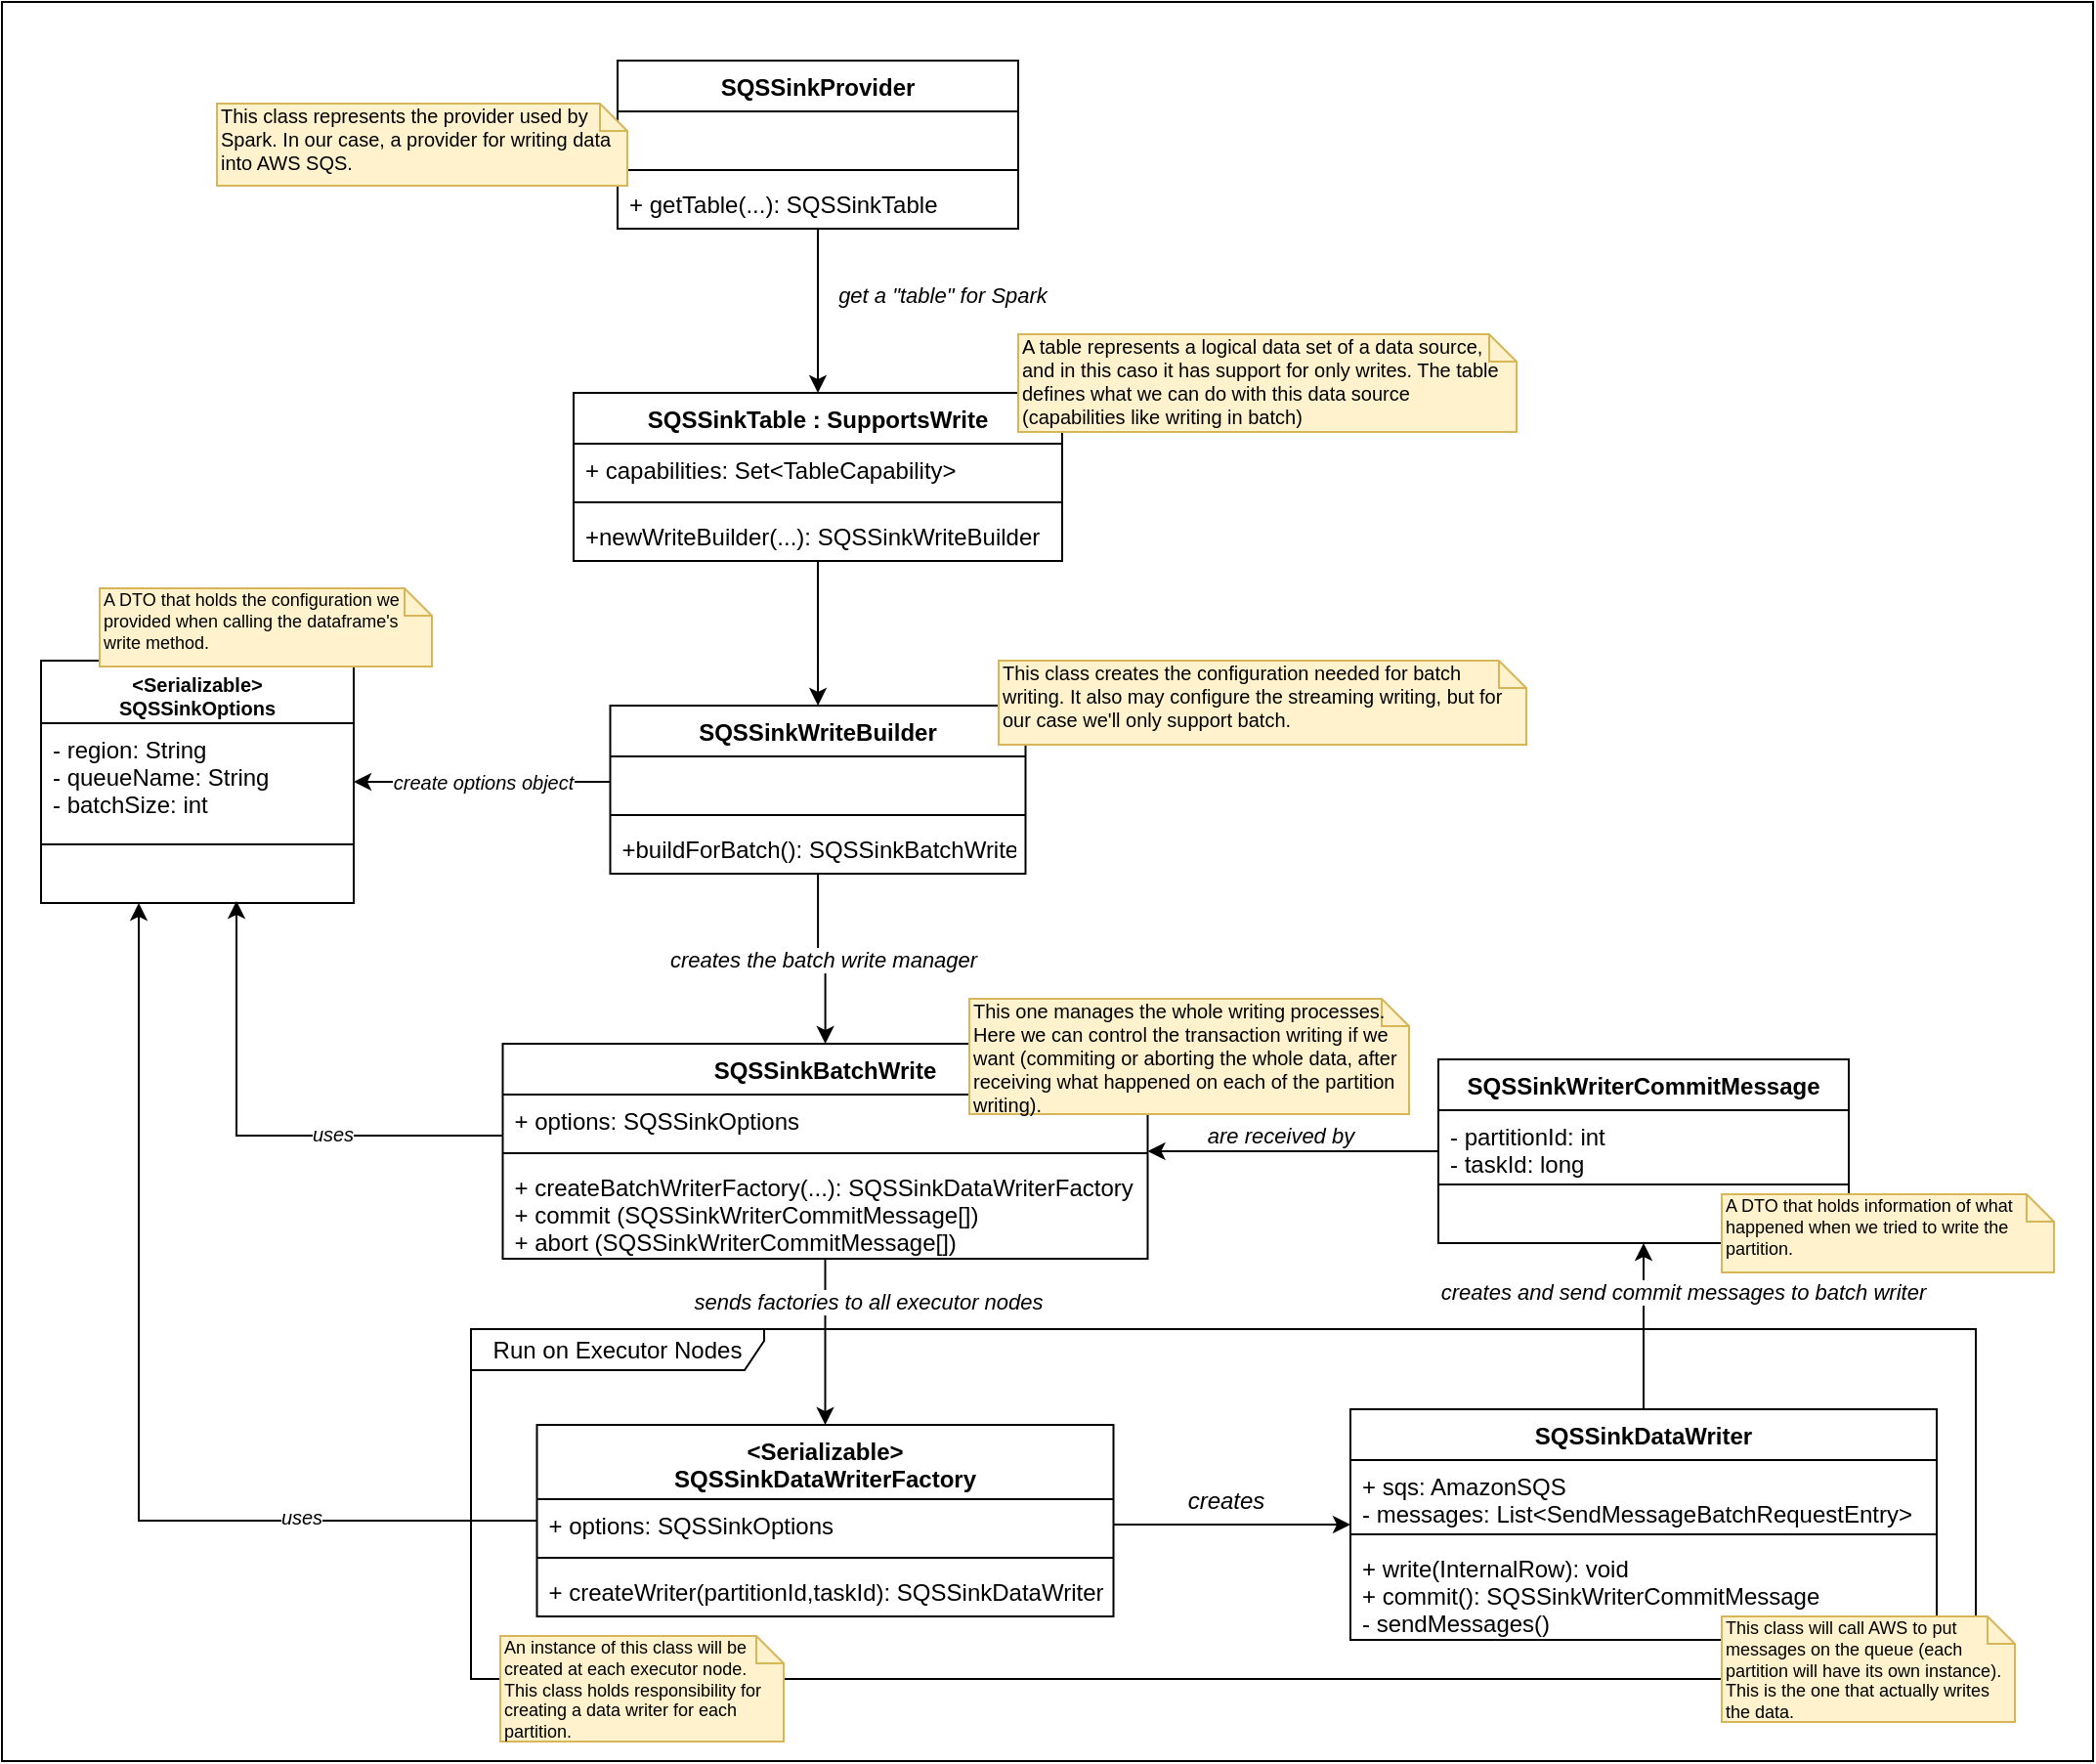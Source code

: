 <mxfile version="14.6.9" type="github">
  <diagram id="8d-3fIY-xKLBhlBK9Z72" name="Page-1">
    <mxGraphModel dx="1022" dy="1816" grid="1" gridSize="10" guides="1" tooltips="1" connect="1" arrows="1" fold="1" page="1" pageScale="1" pageWidth="850" pageHeight="1100" math="0" shadow="0">
      <root>
        <mxCell id="0" />
        <mxCell id="7ALV5jei1pQc-AYIu4Ic-1" value="Background" style="locked=1;" parent="0" />
        <mxCell id="7ALV5jei1pQc-AYIu4Ic-3" value="" style="rounded=0;whiteSpace=wrap;html=1;" parent="7ALV5jei1pQc-AYIu4Ic-1" vertex="1">
          <mxGeometry x="20" y="-120" width="1070" height="900" as="geometry" />
        </mxCell>
        <mxCell id="1" value="Elements" style="" parent="0" />
        <mxCell id="aUiP8YorQjEKPf9iPdD1-36" value="Run on Executor Nodes" style="shape=umlFrame;whiteSpace=wrap;html=1;width=150;height=21;" parent="1" vertex="1">
          <mxGeometry x="260" y="559" width="770" height="179" as="geometry" />
        </mxCell>
        <mxCell id="aUiP8YorQjEKPf9iPdD1-9" value="get a &quot;table&quot; for Spark" style="edgeStyle=orthogonalEdgeStyle;rounded=0;orthogonalLoop=1;jettySize=auto;html=1;entryX=0.5;entryY=0;entryDx=0;entryDy=0;fontStyle=2" parent="1" source="aUiP8YorQjEKPf9iPdD1-1" target="aUiP8YorQjEKPf9iPdD1-5" edge="1">
          <mxGeometry x="-0.191" y="63" relative="1" as="geometry">
            <mxPoint as="offset" />
          </mxGeometry>
        </mxCell>
        <mxCell id="aUiP8YorQjEKPf9iPdD1-14" style="edgeStyle=orthogonalEdgeStyle;rounded=0;orthogonalLoop=1;jettySize=auto;html=1;" parent="1" source="aUiP8YorQjEKPf9iPdD1-5" target="aUiP8YorQjEKPf9iPdD1-10" edge="1">
          <mxGeometry relative="1" as="geometry" />
        </mxCell>
        <mxCell id="aUiP8YorQjEKPf9iPdD1-19" value="creates the batch write manager" style="edgeStyle=orthogonalEdgeStyle;rounded=0;orthogonalLoop=1;jettySize=auto;html=1;fontStyle=2" parent="1" source="aUiP8YorQjEKPf9iPdD1-10" target="aUiP8YorQjEKPf9iPdD1-15" edge="1">
          <mxGeometry relative="1" as="geometry" />
        </mxCell>
        <mxCell id="aUiP8YorQjEKPf9iPdD1-24" value="sends factories to all executor nodes" style="edgeStyle=orthogonalEdgeStyle;rounded=0;orthogonalLoop=1;jettySize=auto;html=1;fontStyle=2" parent="1" source="aUiP8YorQjEKPf9iPdD1-15" target="aUiP8YorQjEKPf9iPdD1-20" edge="1">
          <mxGeometry x="0.001" y="31" relative="1" as="geometry">
            <mxPoint x="-9" y="-21" as="offset" />
          </mxGeometry>
        </mxCell>
        <mxCell id="aUiP8YorQjEKPf9iPdD1-29" style="edgeStyle=orthogonalEdgeStyle;rounded=0;orthogonalLoop=1;jettySize=auto;html=1;" parent="1" source="aUiP8YorQjEKPf9iPdD1-21" target="aUiP8YorQjEKPf9iPdD1-25" edge="1">
          <mxGeometry relative="1" as="geometry" />
        </mxCell>
        <mxCell id="aUiP8YorQjEKPf9iPdD1-39" value="creates" style="text;html=1;align=center;verticalAlign=middle;resizable=0;points=[];labelBackgroundColor=#ffffff;fontStyle=2" parent="aUiP8YorQjEKPf9iPdD1-29" vertex="1" connectable="0">
          <mxGeometry x="0.341" relative="1" as="geometry">
            <mxPoint x="-24.17" y="-12" as="offset" />
          </mxGeometry>
        </mxCell>
        <mxCell id="aUiP8YorQjEKPf9iPdD1-34" value="creates and send commit messages to batch writer" style="edgeStyle=orthogonalEdgeStyle;rounded=0;orthogonalLoop=1;jettySize=auto;html=1;fontStyle=2" parent="1" source="aUiP8YorQjEKPf9iPdD1-25" target="aUiP8YorQjEKPf9iPdD1-30" edge="1">
          <mxGeometry x="0.412" y="-20" relative="1" as="geometry">
            <mxPoint as="offset" />
          </mxGeometry>
        </mxCell>
        <mxCell id="aUiP8YorQjEKPf9iPdD1-35" value="are received by" style="edgeStyle=orthogonalEdgeStyle;rounded=0;orthogonalLoop=1;jettySize=auto;html=1;fontStyle=2" parent="1" source="aUiP8YorQjEKPf9iPdD1-30" target="aUiP8YorQjEKPf9iPdD1-15" edge="1">
          <mxGeometry x="0.088" y="-8" relative="1" as="geometry">
            <mxPoint as="offset" />
          </mxGeometry>
        </mxCell>
        <mxCell id="aUiP8YorQjEKPf9iPdD1-57" style="edgeStyle=orthogonalEdgeStyle;rounded=0;orthogonalLoop=1;jettySize=auto;html=1;fontSize=10;fontColor=none;" parent="1" source="aUiP8YorQjEKPf9iPdD1-20" target="aUiP8YorQjEKPf9iPdD1-53" edge="1">
          <mxGeometry relative="1" as="geometry">
            <Array as="points">
              <mxPoint x="90" y="657" />
            </Array>
          </mxGeometry>
        </mxCell>
        <mxCell id="aUiP8YorQjEKPf9iPdD1-58" value="uses" style="text;html=1;align=center;verticalAlign=middle;resizable=0;points=[];labelBackgroundColor=#ffffff;fontSize=10;fontColor=none;fontStyle=2" parent="aUiP8YorQjEKPf9iPdD1-57" vertex="1" connectable="0">
          <mxGeometry x="-0.535" y="-2" relative="1" as="geometry">
            <mxPoint as="offset" />
          </mxGeometry>
        </mxCell>
        <mxCell id="aUiP8YorQjEKPf9iPdD1-20" value="&lt;Serializable&gt;&#xa;SQSSinkDataWriterFactory" style="swimlane;fontStyle=1;align=center;verticalAlign=top;childLayout=stackLayout;horizontal=1;startSize=38;horizontalStack=0;resizeParent=1;resizeParentMax=0;resizeLast=0;collapsible=1;marginBottom=0;" parent="1" vertex="1">
          <mxGeometry x="293.75" y="608" width="295" height="98" as="geometry" />
        </mxCell>
        <mxCell id="aUiP8YorQjEKPf9iPdD1-21" value="+ options: SQSSinkOptions" style="text;strokeColor=none;fillColor=none;align=left;verticalAlign=top;spacingLeft=4;spacingRight=4;overflow=hidden;rotatable=0;points=[[0,0.5],[1,0.5]];portConstraint=eastwest;" parent="aUiP8YorQjEKPf9iPdD1-20" vertex="1">
          <mxGeometry y="38" width="295" height="26" as="geometry" />
        </mxCell>
        <mxCell id="aUiP8YorQjEKPf9iPdD1-22" value="" style="line;strokeWidth=1;fillColor=none;align=left;verticalAlign=middle;spacingTop=-1;spacingLeft=3;spacingRight=3;rotatable=0;labelPosition=right;points=[];portConstraint=eastwest;" parent="aUiP8YorQjEKPf9iPdD1-20" vertex="1">
          <mxGeometry y="64" width="295" height="8" as="geometry" />
        </mxCell>
        <mxCell id="aUiP8YorQjEKPf9iPdD1-23" value="+ createWriter(partitionId,taskId): SQSSinkDataWriter" style="text;strokeColor=none;fillColor=none;align=left;verticalAlign=top;spacingLeft=4;spacingRight=4;overflow=hidden;rotatable=0;points=[[0,0.5],[1,0.5]];portConstraint=eastwest;" parent="aUiP8YorQjEKPf9iPdD1-20" vertex="1">
          <mxGeometry y="72" width="295" height="26" as="geometry" />
        </mxCell>
        <mxCell id="aUiP8YorQjEKPf9iPdD1-25" value="SQSSinkDataWriter" style="swimlane;fontStyle=1;align=center;verticalAlign=top;childLayout=stackLayout;horizontal=1;startSize=26;horizontalStack=0;resizeParent=1;resizeParentMax=0;resizeLast=0;collapsible=1;marginBottom=0;" parent="1" vertex="1">
          <mxGeometry x="710" y="600" width="300" height="118" as="geometry" />
        </mxCell>
        <mxCell id="aUiP8YorQjEKPf9iPdD1-26" value="+ sqs: AmazonSQS&#xa;- messages: List&lt;SendMessageBatchRequestEntry&gt;" style="text;strokeColor=none;fillColor=none;align=left;verticalAlign=top;spacingLeft=4;spacingRight=4;overflow=hidden;rotatable=0;points=[[0,0.5],[1,0.5]];portConstraint=eastwest;" parent="aUiP8YorQjEKPf9iPdD1-25" vertex="1">
          <mxGeometry y="26" width="300" height="34" as="geometry" />
        </mxCell>
        <mxCell id="aUiP8YorQjEKPf9iPdD1-27" value="" style="line;strokeWidth=1;fillColor=none;align=left;verticalAlign=middle;spacingTop=-1;spacingLeft=3;spacingRight=3;rotatable=0;labelPosition=right;points=[];portConstraint=eastwest;" parent="aUiP8YorQjEKPf9iPdD1-25" vertex="1">
          <mxGeometry y="60" width="300" height="8" as="geometry" />
        </mxCell>
        <mxCell id="aUiP8YorQjEKPf9iPdD1-28" value="+ write(InternalRow): void&#xa;+ commit(): SQSSinkWriterCommitMessage&#xa;- sendMessages()" style="text;strokeColor=none;fillColor=none;align=left;verticalAlign=top;spacingLeft=4;spacingRight=4;overflow=hidden;rotatable=0;points=[[0,0.5],[1,0.5]];portConstraint=eastwest;" parent="aUiP8YorQjEKPf9iPdD1-25" vertex="1">
          <mxGeometry y="68" width="300" height="50" as="geometry" />
        </mxCell>
        <mxCell id="aUiP8YorQjEKPf9iPdD1-30" value="SQSSinkWriterCommitMessage" style="swimlane;fontStyle=1;align=center;verticalAlign=top;childLayout=stackLayout;horizontal=1;startSize=26;horizontalStack=0;resizeParent=1;resizeParentMax=0;resizeLast=0;collapsible=1;marginBottom=0;" parent="1" vertex="1">
          <mxGeometry x="755" y="421" width="210" height="94" as="geometry" />
        </mxCell>
        <mxCell id="aUiP8YorQjEKPf9iPdD1-31" value="- partitionId: int&#xa;- taskId: long" style="text;strokeColor=none;fillColor=none;align=left;verticalAlign=top;spacingLeft=4;spacingRight=4;overflow=hidden;rotatable=0;points=[[0,0.5],[1,0.5]];portConstraint=eastwest;" parent="aUiP8YorQjEKPf9iPdD1-30" vertex="1">
          <mxGeometry y="26" width="210" height="34" as="geometry" />
        </mxCell>
        <mxCell id="aUiP8YorQjEKPf9iPdD1-32" value="" style="line;strokeWidth=1;fillColor=none;align=left;verticalAlign=middle;spacingTop=-1;spacingLeft=3;spacingRight=3;rotatable=0;labelPosition=right;points=[];portConstraint=eastwest;" parent="aUiP8YorQjEKPf9iPdD1-30" vertex="1">
          <mxGeometry y="60" width="210" height="8" as="geometry" />
        </mxCell>
        <mxCell id="aUiP8YorQjEKPf9iPdD1-33" value="+" style="text;strokeColor=none;fillColor=none;align=left;verticalAlign=top;spacingLeft=4;spacingRight=4;overflow=hidden;rotatable=0;points=[[0,0.5],[1,0.5]];portConstraint=eastwest;noLabel=1;fontColor=none;" parent="aUiP8YorQjEKPf9iPdD1-30" vertex="1">
          <mxGeometry y="68" width="210" height="26" as="geometry" />
        </mxCell>
        <mxCell id="aUiP8YorQjEKPf9iPdD1-55" style="edgeStyle=orthogonalEdgeStyle;rounded=0;orthogonalLoop=1;jettySize=auto;html=1;entryX=0.625;entryY=0.962;entryDx=0;entryDy=0;entryPerimeter=0;fontSize=10;fontColor=none;" parent="1" source="aUiP8YorQjEKPf9iPdD1-15" target="aUiP8YorQjEKPf9iPdD1-53" edge="1">
          <mxGeometry relative="1" as="geometry">
            <Array as="points">
              <mxPoint x="140" y="460" />
            </Array>
          </mxGeometry>
        </mxCell>
        <mxCell id="aUiP8YorQjEKPf9iPdD1-56" value="uses" style="text;html=1;align=center;verticalAlign=middle;resizable=0;points=[];labelBackgroundColor=#ffffff;fontSize=10;fontColor=none;fontStyle=2" parent="aUiP8YorQjEKPf9iPdD1-55" vertex="1" connectable="0">
          <mxGeometry x="-0.317" y="2" relative="1" as="geometry">
            <mxPoint y="-3" as="offset" />
          </mxGeometry>
        </mxCell>
        <mxCell id="aUiP8YorQjEKPf9iPdD1-15" value="SQSSinkBatchWrite" style="swimlane;fontStyle=1;align=center;verticalAlign=top;childLayout=stackLayout;horizontal=1;startSize=26;horizontalStack=0;resizeParent=1;resizeParentMax=0;resizeLast=0;collapsible=1;marginBottom=0;" parent="1" vertex="1">
          <mxGeometry x="276.25" y="413" width="330" height="110" as="geometry" />
        </mxCell>
        <mxCell id="aUiP8YorQjEKPf9iPdD1-16" value="+ options: SQSSinkOptions" style="text;strokeColor=none;fillColor=none;align=left;verticalAlign=top;spacingLeft=4;spacingRight=4;overflow=hidden;rotatable=0;points=[[0,0.5],[1,0.5]];portConstraint=eastwest;" parent="aUiP8YorQjEKPf9iPdD1-15" vertex="1">
          <mxGeometry y="26" width="330" height="26" as="geometry" />
        </mxCell>
        <mxCell id="aUiP8YorQjEKPf9iPdD1-17" value="" style="line;strokeWidth=1;fillColor=none;align=left;verticalAlign=middle;spacingTop=-1;spacingLeft=3;spacingRight=3;rotatable=0;labelPosition=right;points=[];portConstraint=eastwest;" parent="aUiP8YorQjEKPf9iPdD1-15" vertex="1">
          <mxGeometry y="52" width="330" height="8" as="geometry" />
        </mxCell>
        <mxCell id="aUiP8YorQjEKPf9iPdD1-18" value="+ createBatchWriterFactory(...): SQSSinkDataWriterFactory&#xa;+ commit (SQSSinkWriterCommitMessage[])&#xa;+ abort (SQSSinkWriterCommitMessage[])" style="text;strokeColor=none;fillColor=none;align=left;verticalAlign=top;spacingLeft=4;spacingRight=4;overflow=hidden;rotatable=0;points=[[0,0.5],[1,0.5]];portConstraint=eastwest;" parent="aUiP8YorQjEKPf9iPdD1-15" vertex="1">
          <mxGeometry y="60" width="330" height="50" as="geometry" />
        </mxCell>
        <mxCell id="aUiP8YorQjEKPf9iPdD1-42" value="This one manages the whole writing processes. Here we can control the transaction writing if we want (commiting or aborting the whole data, after receiving what happened on each of the partition writing)." style="shape=note;whiteSpace=wrap;html=1;size=14;verticalAlign=top;align=left;spacingTop=-6;fontSize=10;fillColor=#fff2cc;strokeColor=#d6b656;" parent="1" vertex="1">
          <mxGeometry x="515" y="390" width="225" height="59" as="geometry" />
        </mxCell>
        <mxCell id="aUiP8YorQjEKPf9iPdD1-43" value="This class will call AWS to put messages on the queue (each partition will have its own instance). This is the one that actually writes the data." style="shape=note;whiteSpace=wrap;html=1;size=14;verticalAlign=top;align=left;spacingTop=-6;fontSize=9;fillColor=#fff2cc;strokeColor=#d6b656;" parent="1" vertex="1">
          <mxGeometry x="900" y="706" width="150" height="54" as="geometry" />
        </mxCell>
        <mxCell id="aUiP8YorQjEKPf9iPdD1-10" value="SQSSinkWriteBuilder" style="swimlane;fontStyle=1;align=center;verticalAlign=top;childLayout=stackLayout;horizontal=1;startSize=26;horizontalStack=0;resizeParent=1;resizeParentMax=0;resizeLast=0;collapsible=1;marginBottom=0;" parent="1" vertex="1">
          <mxGeometry x="331.25" y="240" width="212.5" height="86" as="geometry" />
        </mxCell>
        <mxCell id="aUiP8YorQjEKPf9iPdD1-11" value="+ field: type" style="text;strokeColor=none;fillColor=none;align=left;verticalAlign=top;spacingLeft=4;spacingRight=4;overflow=hidden;rotatable=0;points=[[0,0.5],[1,0.5]];portConstraint=eastwest;noLabel=1;fontColor=none;" parent="aUiP8YorQjEKPf9iPdD1-10" vertex="1">
          <mxGeometry y="26" width="212.5" height="26" as="geometry" />
        </mxCell>
        <mxCell id="aUiP8YorQjEKPf9iPdD1-12" value="" style="line;strokeWidth=1;fillColor=none;align=left;verticalAlign=middle;spacingTop=-1;spacingLeft=3;spacingRight=3;rotatable=0;labelPosition=right;points=[];portConstraint=eastwest;" parent="aUiP8YorQjEKPf9iPdD1-10" vertex="1">
          <mxGeometry y="52" width="212.5" height="8" as="geometry" />
        </mxCell>
        <mxCell id="aUiP8YorQjEKPf9iPdD1-13" value="+buildForBatch(): SQSSinkBatchWrite" style="text;strokeColor=none;fillColor=none;align=left;verticalAlign=top;spacingLeft=4;spacingRight=4;overflow=hidden;rotatable=0;points=[[0,0.5],[1,0.5]];portConstraint=eastwest;" parent="aUiP8YorQjEKPf9iPdD1-10" vertex="1">
          <mxGeometry y="60" width="212.5" height="26" as="geometry" />
        </mxCell>
        <mxCell id="aUiP8YorQjEKPf9iPdD1-54" value="create options object" style="edgeStyle=orthogonalEdgeStyle;rounded=0;orthogonalLoop=1;jettySize=auto;html=1;fontSize=10;fontColor=none;fontStyle=2" parent="1" source="aUiP8YorQjEKPf9iPdD1-11" target="aUiP8YorQjEKPf9iPdD1-50" edge="1">
          <mxGeometry relative="1" as="geometry" />
        </mxCell>
        <mxCell id="aUiP8YorQjEKPf9iPdD1-50" value="&lt;Serializable&gt;&#xa;SQSSinkOptions" style="swimlane;fontStyle=1;align=center;verticalAlign=top;childLayout=stackLayout;horizontal=1;startSize=32;horizontalStack=0;resizeParent=1;resizeParentMax=0;resizeLast=0;collapsible=1;marginBottom=0;fontSize=10;fontColor=none;" parent="1" vertex="1">
          <mxGeometry x="40" y="217" width="160" height="124" as="geometry" />
        </mxCell>
        <mxCell id="aUiP8YorQjEKPf9iPdD1-51" value="- region: String&#xa;- queueName: String&#xa;- batchSize: int" style="text;strokeColor=none;fillColor=none;align=left;verticalAlign=top;spacingLeft=4;spacingRight=4;overflow=hidden;rotatable=0;points=[[0,0.5],[1,0.5]];portConstraint=eastwest;" parent="aUiP8YorQjEKPf9iPdD1-50" vertex="1">
          <mxGeometry y="32" width="160" height="58" as="geometry" />
        </mxCell>
        <mxCell id="aUiP8YorQjEKPf9iPdD1-52" value="" style="line;strokeWidth=1;fillColor=none;align=left;verticalAlign=middle;spacingTop=-1;spacingLeft=3;spacingRight=3;rotatable=0;labelPosition=right;points=[];portConstraint=eastwest;" parent="aUiP8YorQjEKPf9iPdD1-50" vertex="1">
          <mxGeometry y="90" width="160" height="8" as="geometry" />
        </mxCell>
        <mxCell id="aUiP8YorQjEKPf9iPdD1-53" value="+ method(type): type" style="text;strokeColor=none;fillColor=none;align=left;verticalAlign=top;spacingLeft=4;spacingRight=4;overflow=hidden;rotatable=0;points=[[0,0.5],[1,0.5]];portConstraint=eastwest;noLabel=1;fontColor=none;" parent="aUiP8YorQjEKPf9iPdD1-50" vertex="1">
          <mxGeometry y="98" width="160" height="26" as="geometry" />
        </mxCell>
        <mxCell id="aUiP8YorQjEKPf9iPdD1-5" value="SQSSinkTable : SupportsWrite" style="swimlane;fontStyle=1;align=center;verticalAlign=top;childLayout=stackLayout;horizontal=1;startSize=26;horizontalStack=0;resizeParent=1;resizeParentMax=0;resizeLast=0;collapsible=1;marginBottom=0;" parent="1" vertex="1">
          <mxGeometry x="312.5" y="80" width="250" height="86" as="geometry" />
        </mxCell>
        <mxCell id="aUiP8YorQjEKPf9iPdD1-6" value="+ capabilities: Set&lt;TableCapability&gt;" style="text;strokeColor=none;fillColor=none;align=left;verticalAlign=top;spacingLeft=4;spacingRight=4;overflow=hidden;rotatable=0;points=[[0,0.5],[1,0.5]];portConstraint=eastwest;" parent="aUiP8YorQjEKPf9iPdD1-5" vertex="1">
          <mxGeometry y="26" width="250" height="26" as="geometry" />
        </mxCell>
        <mxCell id="aUiP8YorQjEKPf9iPdD1-7" value="" style="line;strokeWidth=1;fillColor=none;align=left;verticalAlign=middle;spacingTop=-1;spacingLeft=3;spacingRight=3;rotatable=0;labelPosition=right;points=[];portConstraint=eastwest;" parent="aUiP8YorQjEKPf9iPdD1-5" vertex="1">
          <mxGeometry y="52" width="250" height="8" as="geometry" />
        </mxCell>
        <mxCell id="aUiP8YorQjEKPf9iPdD1-8" value="+newWriteBuilder(...): SQSSinkWriteBuilder" style="text;strokeColor=none;fillColor=none;align=left;verticalAlign=top;spacingLeft=4;spacingRight=4;overflow=hidden;rotatable=0;points=[[0,0.5],[1,0.5]];portConstraint=eastwest;" parent="aUiP8YorQjEKPf9iPdD1-5" vertex="1">
          <mxGeometry y="60" width="250" height="26" as="geometry" />
        </mxCell>
        <mxCell id="aUiP8YorQjEKPf9iPdD1-1" value="SQSSinkProvider" style="swimlane;fontStyle=1;align=center;verticalAlign=top;childLayout=stackLayout;horizontal=1;startSize=26;horizontalStack=0;resizeParent=1;resizeParentMax=0;resizeLast=0;collapsible=1;marginBottom=0;" parent="1" vertex="1">
          <mxGeometry x="335" y="-90" width="205" height="86" as="geometry" />
        </mxCell>
        <mxCell id="aUiP8YorQjEKPf9iPdD1-2" value="+ capabilities: Set&lt;TableCapability&gt;" style="text;strokeColor=none;fillColor=none;align=left;verticalAlign=top;spacingLeft=4;spacingRight=4;overflow=hidden;rotatable=0;points=[[0,0.5],[1,0.5]];portConstraint=eastwest;fontColor=none;noLabel=1;" parent="aUiP8YorQjEKPf9iPdD1-1" vertex="1">
          <mxGeometry y="26" width="205" height="26" as="geometry" />
        </mxCell>
        <mxCell id="aUiP8YorQjEKPf9iPdD1-3" value="" style="line;strokeWidth=1;fillColor=none;align=left;verticalAlign=middle;spacingTop=-1;spacingLeft=3;spacingRight=3;rotatable=0;labelPosition=right;points=[];portConstraint=eastwest;" parent="aUiP8YorQjEKPf9iPdD1-1" vertex="1">
          <mxGeometry y="52" width="205" height="8" as="geometry" />
        </mxCell>
        <mxCell id="aUiP8YorQjEKPf9iPdD1-4" value="+ getTable(...): SQSSinkTable" style="text;strokeColor=none;fillColor=none;align=left;verticalAlign=top;spacingLeft=4;spacingRight=4;overflow=hidden;rotatable=0;points=[[0,0.5],[1,0.5]];portConstraint=eastwest;" parent="aUiP8YorQjEKPf9iPdD1-1" vertex="1">
          <mxGeometry y="60" width="205" height="26" as="geometry" />
        </mxCell>
        <mxCell id="aUiP8YorQjEKPf9iPdD1-40" value="A table represents a logical data set of a data source, and in this caso it has&amp;nbsp;support for only writes. The table defines what we can do with this data source (capabilities like writing in batch)" style="shape=note;whiteSpace=wrap;html=1;size=14;verticalAlign=top;align=left;spacingTop=-6;fontSize=10;fillColor=#fff2cc;strokeColor=#d6b656;" parent="1" vertex="1">
          <mxGeometry x="540" y="50" width="255" height="50" as="geometry" />
        </mxCell>
        <mxCell id="nwyGnvh_34b5AAqSz3P4-1" value="This class represents the provider used by Spark. In our case, a provider for writing data into AWS SQS." style="shape=note;whiteSpace=wrap;html=1;size=14;verticalAlign=top;align=left;spacingTop=-6;fontSize=10;fillColor=#fff2cc;strokeColor=#d6b656;" vertex="1" parent="1">
          <mxGeometry x="130" y="-68" width="210" height="42" as="geometry" />
        </mxCell>
        <mxCell id="nwyGnvh_34b5AAqSz3P4-2" value="This class creates the configuration needed for batch writing. It also may configure the streaming writing, but for our case we&#39;ll only support batch." style="shape=note;whiteSpace=wrap;html=1;size=14;verticalAlign=top;align=left;spacingTop=-6;fontSize=10;fillColor=#fff2cc;strokeColor=#d6b656;" vertex="1" parent="1">
          <mxGeometry x="530" y="217" width="270" height="43" as="geometry" />
        </mxCell>
        <mxCell id="nwyGnvh_34b5AAqSz3P4-4" value="A DTO that holds information of what happened when we tried to write the partition." style="shape=note;whiteSpace=wrap;html=1;size=14;verticalAlign=top;align=left;spacingTop=-6;fontSize=9;fillColor=#fff2cc;strokeColor=#d6b656;" vertex="1" parent="1">
          <mxGeometry x="900" y="490" width="170" height="40" as="geometry" />
        </mxCell>
        <mxCell id="nwyGnvh_34b5AAqSz3P4-5" value="An instance of this class will be created at each executor node. This class holds responsibility for creating a data writer for each partition." style="shape=note;whiteSpace=wrap;html=1;size=14;verticalAlign=top;align=left;spacingTop=-6;fontSize=9;fillColor=#fff2cc;strokeColor=#d6b656;" vertex="1" parent="1">
          <mxGeometry x="275" y="716" width="145" height="54" as="geometry" />
        </mxCell>
        <mxCell id="nwyGnvh_34b5AAqSz3P4-6" value="A DTO that holds the configuration we provided when calling the dataframe&#39;s write method." style="shape=note;whiteSpace=wrap;html=1;size=14;verticalAlign=top;align=left;spacingTop=-6;fontSize=9;fillColor=#fff2cc;strokeColor=#d6b656;" vertex="1" parent="1">
          <mxGeometry x="70" y="180" width="170" height="40" as="geometry" />
        </mxCell>
      </root>
    </mxGraphModel>
  </diagram>
</mxfile>
